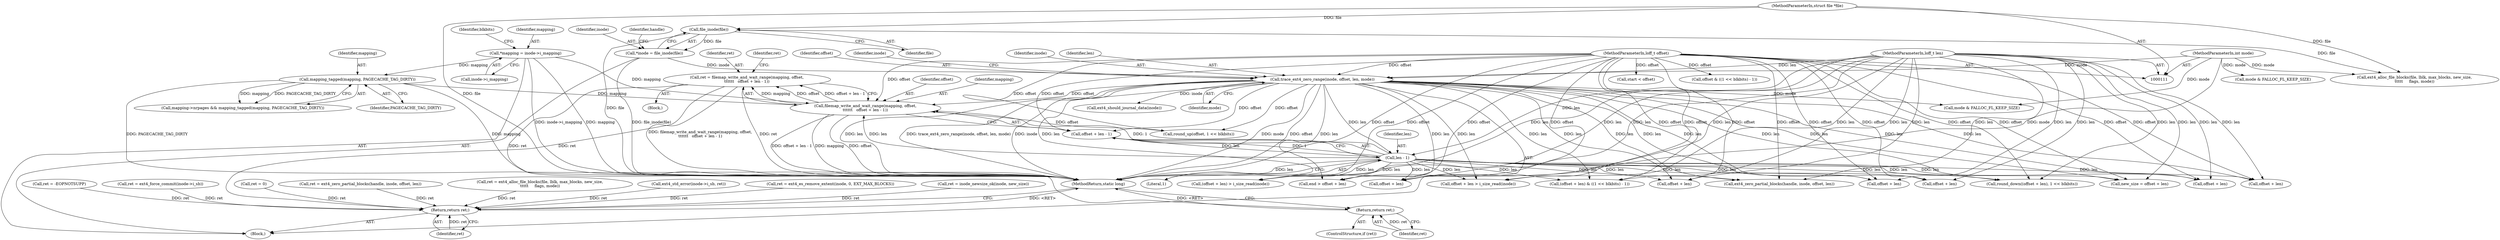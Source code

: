 digraph "0_linux_0f2af21aae11972fa924374ddcf52e88347cf5a8@integer" {
"1000191" [label="(Call,ret = filemap_write_and_wait_range(mapping, offset,\n\t\t\t\t\t\t   offset + len - 1))"];
"1000193" [label="(Call,filemap_write_and_wait_range(mapping, offset,\n\t\t\t\t\t\t   offset + len - 1))"];
"1000187" [label="(Call,mapping_tagged(mapping, PAGECACHE_TAG_DIRTY))"];
"1000143" [label="(Call,*mapping = inode->i_mapping)"];
"1000113" [label="(MethodParameterIn,loff_t offset)"];
"1000154" [label="(Call,trace_ext4_zero_range(inode, offset, len, mode))"];
"1000118" [label="(Call,*inode = file_inode(file))"];
"1000120" [label="(Call,file_inode(file))"];
"1000112" [label="(MethodParameterIn,struct file *file)"];
"1000114" [label="(MethodParameterIn,loff_t len)"];
"1000115" [label="(MethodParameterIn,int mode)"];
"1000198" [label="(Call,len - 1)"];
"1000203" [label="(Return,return ret;)"];
"1000481" [label="(Return,return ret;)"];
"1000483" [label="(MethodReturn,static long)"];
"1000246" [label="(Call,offset + len)"];
"1000157" [label="(Identifier,len)"];
"1000226" [label="(Call,end > offset + len)"];
"1000154" [label="(Call,trace_ext4_zero_range(inode, offset, len, mode))"];
"1000195" [label="(Identifier,offset)"];
"1000228" [label="(Call,offset + len)"];
"1000320" [label="(Call,offset + len)"];
"1000373" [label="(Call,ret = ext4_es_remove_extent(inode, 0, EXT_MAX_BLOCKS))"];
"1000457" [label="(Call,ext4_zero_partial_blocks(handle, inode, offset, len))"];
"1000283" [label="(Call,mode & FALLOC_FL_KEEP_SIZE)"];
"1000119" [label="(Identifier,inode)"];
"1000363" [label="(Call,ext4_alloc_file_blocks(file, lblk, max_blocks, new_size,\n\t\t\t\t\t     flags, mode))"];
"1000183" [label="(Call,mapping->nrpages && mapping_tagged(mapping, PAGECACHE_TAG_DIRTY))"];
"1000200" [label="(Literal,1)"];
"1000323" [label="(Call,ret = inode_newsize_ok(inode, new_size))"];
"1000443" [label="(Call,(offset + len) > i_size_read(inode))"];
"1000156" [label="(Identifier,offset)"];
"1000115" [label="(MethodParameterIn,int mode)"];
"1000163" [label="(Identifier,inode)"];
"1000155" [label="(Identifier,inode)"];
"1000118" [label="(Call,*inode = file_inode(file))"];
"1000203" [label="(Return,return ret;)"];
"1000312" [label="(Call,offset + len)"];
"1000300" [label="(Call,ret = -EOPNOTSUPP)"];
"1000172" [label="(Call,ret = ext4_force_commit(inode->i_sb))"];
"1000150" [label="(Identifier,blkbits)"];
"1000223" [label="(Call,start < offset)"];
"1000308" [label="(Call,mode & FALLOC_FL_KEEP_SIZE)"];
"1000113" [label="(MethodParameterIn,loff_t offset)"];
"1000192" [label="(Identifier,ret)"];
"1000311" [label="(Call,offset + len > i_size_read(inode))"];
"1000169" [label="(Call,ext4_should_journal_data(inode))"];
"1000190" [label="(Block,)"];
"1000112" [label="(MethodParameterIn,struct file *file)"];
"1000198" [label="(Call,len - 1)"];
"1000202" [label="(Identifier,ret)"];
"1000145" [label="(Call,inode->i_mapping)"];
"1000193" [label="(Call,filemap_write_and_wait_range(mapping, offset,\n\t\t\t\t\t\t   offset + len - 1))"];
"1000187" [label="(Call,mapping_tagged(mapping, PAGECACHE_TAG_DIRTY))"];
"1000189" [label="(Identifier,PAGECACHE_TAG_DIRTY)"];
"1000207" [label="(Call,round_up(offset, 1 << blkbits))"];
"1000196" [label="(Call,offset + len - 1)"];
"1000199" [label="(Identifier,len)"];
"1000201" [label="(ControlStructure,if (ret))"];
"1000132" [label="(Call,ret = 0)"];
"1000158" [label="(Identifier,mode)"];
"1000116" [label="(Block,)"];
"1000214" [label="(Call,round_down((offset + len), 1 << blkbits))"];
"1000318" [label="(Call,new_size = offset + len)"];
"1000120" [label="(Call,file_inode(file))"];
"1000204" [label="(Identifier,ret)"];
"1000236" [label="(Call,offset & ((1 << blkbits) - 1))"];
"1000191" [label="(Call,ret = filemap_write_and_wait_range(mapping, offset,\n\t\t\t\t\t\t   offset + len - 1))"];
"1000114" [label="(MethodParameterIn,loff_t len)"];
"1000482" [label="(Identifier,ret)"];
"1000444" [label="(Call,offset + len)"];
"1000188" [label="(Identifier,mapping)"];
"1000143" [label="(Call,*mapping = inode->i_mapping)"];
"1000245" [label="(Call,(offset + len) & ((1 << blkbits) - 1))"];
"1000121" [label="(Identifier,file)"];
"1000455" [label="(Call,ret = ext4_zero_partial_blocks(handle, inode, offset, len))"];
"1000361" [label="(Call,ret = ext4_alloc_file_blocks(file, lblk, max_blocks, new_size,\n\t\t\t\t\t     flags, mode))"];
"1000194" [label="(Identifier,mapping)"];
"1000481" [label="(Return,return ret;)"];
"1000418" [label="(Call,ext4_std_error(inode->i_sb, ret))"];
"1000124" [label="(Identifier,handle)"];
"1000215" [label="(Call,offset + len)"];
"1000144" [label="(Identifier,mapping)"];
"1000191" -> "1000190"  [label="AST: "];
"1000191" -> "1000193"  [label="CFG: "];
"1000192" -> "1000191"  [label="AST: "];
"1000193" -> "1000191"  [label="AST: "];
"1000202" -> "1000191"  [label="CFG: "];
"1000191" -> "1000483"  [label="DDG: filemap_write_and_wait_range(mapping, offset,\n\t\t\t\t\t\t   offset + len - 1)"];
"1000191" -> "1000483"  [label="DDG: ret"];
"1000193" -> "1000191"  [label="DDG: mapping"];
"1000193" -> "1000191"  [label="DDG: offset"];
"1000193" -> "1000191"  [label="DDG: offset + len - 1"];
"1000191" -> "1000203"  [label="DDG: ret"];
"1000191" -> "1000481"  [label="DDG: ret"];
"1000193" -> "1000196"  [label="CFG: "];
"1000194" -> "1000193"  [label="AST: "];
"1000195" -> "1000193"  [label="AST: "];
"1000196" -> "1000193"  [label="AST: "];
"1000193" -> "1000483"  [label="DDG: mapping"];
"1000193" -> "1000483"  [label="DDG: offset"];
"1000193" -> "1000483"  [label="DDG: offset + len - 1"];
"1000187" -> "1000193"  [label="DDG: mapping"];
"1000143" -> "1000193"  [label="DDG: mapping"];
"1000113" -> "1000193"  [label="DDG: offset"];
"1000154" -> "1000193"  [label="DDG: offset"];
"1000198" -> "1000193"  [label="DDG: len"];
"1000198" -> "1000193"  [label="DDG: 1"];
"1000193" -> "1000207"  [label="DDG: offset"];
"1000187" -> "1000183"  [label="AST: "];
"1000187" -> "1000189"  [label="CFG: "];
"1000188" -> "1000187"  [label="AST: "];
"1000189" -> "1000187"  [label="AST: "];
"1000183" -> "1000187"  [label="CFG: "];
"1000187" -> "1000483"  [label="DDG: mapping"];
"1000187" -> "1000483"  [label="DDG: PAGECACHE_TAG_DIRTY"];
"1000187" -> "1000183"  [label="DDG: mapping"];
"1000187" -> "1000183"  [label="DDG: PAGECACHE_TAG_DIRTY"];
"1000143" -> "1000187"  [label="DDG: mapping"];
"1000143" -> "1000116"  [label="AST: "];
"1000143" -> "1000145"  [label="CFG: "];
"1000144" -> "1000143"  [label="AST: "];
"1000145" -> "1000143"  [label="AST: "];
"1000150" -> "1000143"  [label="CFG: "];
"1000143" -> "1000483"  [label="DDG: mapping"];
"1000143" -> "1000483"  [label="DDG: inode->i_mapping"];
"1000113" -> "1000111"  [label="AST: "];
"1000113" -> "1000483"  [label="DDG: offset"];
"1000113" -> "1000154"  [label="DDG: offset"];
"1000113" -> "1000196"  [label="DDG: offset"];
"1000113" -> "1000207"  [label="DDG: offset"];
"1000113" -> "1000214"  [label="DDG: offset"];
"1000113" -> "1000215"  [label="DDG: offset"];
"1000113" -> "1000223"  [label="DDG: offset"];
"1000113" -> "1000226"  [label="DDG: offset"];
"1000113" -> "1000228"  [label="DDG: offset"];
"1000113" -> "1000236"  [label="DDG: offset"];
"1000113" -> "1000245"  [label="DDG: offset"];
"1000113" -> "1000246"  [label="DDG: offset"];
"1000113" -> "1000311"  [label="DDG: offset"];
"1000113" -> "1000312"  [label="DDG: offset"];
"1000113" -> "1000318"  [label="DDG: offset"];
"1000113" -> "1000320"  [label="DDG: offset"];
"1000113" -> "1000443"  [label="DDG: offset"];
"1000113" -> "1000444"  [label="DDG: offset"];
"1000113" -> "1000457"  [label="DDG: offset"];
"1000154" -> "1000116"  [label="AST: "];
"1000154" -> "1000158"  [label="CFG: "];
"1000155" -> "1000154"  [label="AST: "];
"1000156" -> "1000154"  [label="AST: "];
"1000157" -> "1000154"  [label="AST: "];
"1000158" -> "1000154"  [label="AST: "];
"1000163" -> "1000154"  [label="CFG: "];
"1000154" -> "1000483"  [label="DDG: len"];
"1000154" -> "1000483"  [label="DDG: inode"];
"1000154" -> "1000483"  [label="DDG: mode"];
"1000154" -> "1000483"  [label="DDG: trace_ext4_zero_range(inode, offset, len, mode)"];
"1000154" -> "1000483"  [label="DDG: offset"];
"1000118" -> "1000154"  [label="DDG: inode"];
"1000114" -> "1000154"  [label="DDG: len"];
"1000115" -> "1000154"  [label="DDG: mode"];
"1000154" -> "1000169"  [label="DDG: inode"];
"1000154" -> "1000196"  [label="DDG: offset"];
"1000154" -> "1000198"  [label="DDG: len"];
"1000154" -> "1000207"  [label="DDG: offset"];
"1000154" -> "1000214"  [label="DDG: len"];
"1000154" -> "1000215"  [label="DDG: len"];
"1000154" -> "1000226"  [label="DDG: len"];
"1000154" -> "1000228"  [label="DDG: len"];
"1000154" -> "1000245"  [label="DDG: len"];
"1000154" -> "1000246"  [label="DDG: len"];
"1000154" -> "1000283"  [label="DDG: mode"];
"1000154" -> "1000311"  [label="DDG: len"];
"1000154" -> "1000312"  [label="DDG: len"];
"1000154" -> "1000318"  [label="DDG: len"];
"1000154" -> "1000320"  [label="DDG: len"];
"1000154" -> "1000443"  [label="DDG: len"];
"1000154" -> "1000444"  [label="DDG: len"];
"1000154" -> "1000457"  [label="DDG: len"];
"1000118" -> "1000116"  [label="AST: "];
"1000118" -> "1000120"  [label="CFG: "];
"1000119" -> "1000118"  [label="AST: "];
"1000120" -> "1000118"  [label="AST: "];
"1000124" -> "1000118"  [label="CFG: "];
"1000118" -> "1000483"  [label="DDG: file_inode(file)"];
"1000120" -> "1000118"  [label="DDG: file"];
"1000120" -> "1000121"  [label="CFG: "];
"1000121" -> "1000120"  [label="AST: "];
"1000120" -> "1000483"  [label="DDG: file"];
"1000112" -> "1000120"  [label="DDG: file"];
"1000120" -> "1000363"  [label="DDG: file"];
"1000112" -> "1000111"  [label="AST: "];
"1000112" -> "1000483"  [label="DDG: file"];
"1000112" -> "1000363"  [label="DDG: file"];
"1000114" -> "1000111"  [label="AST: "];
"1000114" -> "1000483"  [label="DDG: len"];
"1000114" -> "1000198"  [label="DDG: len"];
"1000114" -> "1000214"  [label="DDG: len"];
"1000114" -> "1000215"  [label="DDG: len"];
"1000114" -> "1000226"  [label="DDG: len"];
"1000114" -> "1000228"  [label="DDG: len"];
"1000114" -> "1000245"  [label="DDG: len"];
"1000114" -> "1000246"  [label="DDG: len"];
"1000114" -> "1000311"  [label="DDG: len"];
"1000114" -> "1000312"  [label="DDG: len"];
"1000114" -> "1000318"  [label="DDG: len"];
"1000114" -> "1000320"  [label="DDG: len"];
"1000114" -> "1000443"  [label="DDG: len"];
"1000114" -> "1000444"  [label="DDG: len"];
"1000114" -> "1000457"  [label="DDG: len"];
"1000115" -> "1000111"  [label="AST: "];
"1000115" -> "1000483"  [label="DDG: mode"];
"1000115" -> "1000283"  [label="DDG: mode"];
"1000115" -> "1000308"  [label="DDG: mode"];
"1000115" -> "1000363"  [label="DDG: mode"];
"1000198" -> "1000196"  [label="AST: "];
"1000198" -> "1000200"  [label="CFG: "];
"1000199" -> "1000198"  [label="AST: "];
"1000200" -> "1000198"  [label="AST: "];
"1000196" -> "1000198"  [label="CFG: "];
"1000198" -> "1000483"  [label="DDG: len"];
"1000198" -> "1000196"  [label="DDG: len"];
"1000198" -> "1000196"  [label="DDG: 1"];
"1000198" -> "1000214"  [label="DDG: len"];
"1000198" -> "1000215"  [label="DDG: len"];
"1000198" -> "1000226"  [label="DDG: len"];
"1000198" -> "1000228"  [label="DDG: len"];
"1000198" -> "1000245"  [label="DDG: len"];
"1000198" -> "1000246"  [label="DDG: len"];
"1000198" -> "1000311"  [label="DDG: len"];
"1000198" -> "1000312"  [label="DDG: len"];
"1000198" -> "1000318"  [label="DDG: len"];
"1000198" -> "1000320"  [label="DDG: len"];
"1000198" -> "1000443"  [label="DDG: len"];
"1000198" -> "1000444"  [label="DDG: len"];
"1000198" -> "1000457"  [label="DDG: len"];
"1000203" -> "1000201"  [label="AST: "];
"1000203" -> "1000204"  [label="CFG: "];
"1000204" -> "1000203"  [label="AST: "];
"1000483" -> "1000203"  [label="CFG: "];
"1000203" -> "1000483"  [label="DDG: <RET>"];
"1000204" -> "1000203"  [label="DDG: ret"];
"1000481" -> "1000116"  [label="AST: "];
"1000481" -> "1000482"  [label="CFG: "];
"1000482" -> "1000481"  [label="AST: "];
"1000483" -> "1000481"  [label="CFG: "];
"1000481" -> "1000483"  [label="DDG: <RET>"];
"1000482" -> "1000481"  [label="DDG: ret"];
"1000300" -> "1000481"  [label="DDG: ret"];
"1000418" -> "1000481"  [label="DDG: ret"];
"1000132" -> "1000481"  [label="DDG: ret"];
"1000323" -> "1000481"  [label="DDG: ret"];
"1000172" -> "1000481"  [label="DDG: ret"];
"1000361" -> "1000481"  [label="DDG: ret"];
"1000373" -> "1000481"  [label="DDG: ret"];
"1000455" -> "1000481"  [label="DDG: ret"];
}
